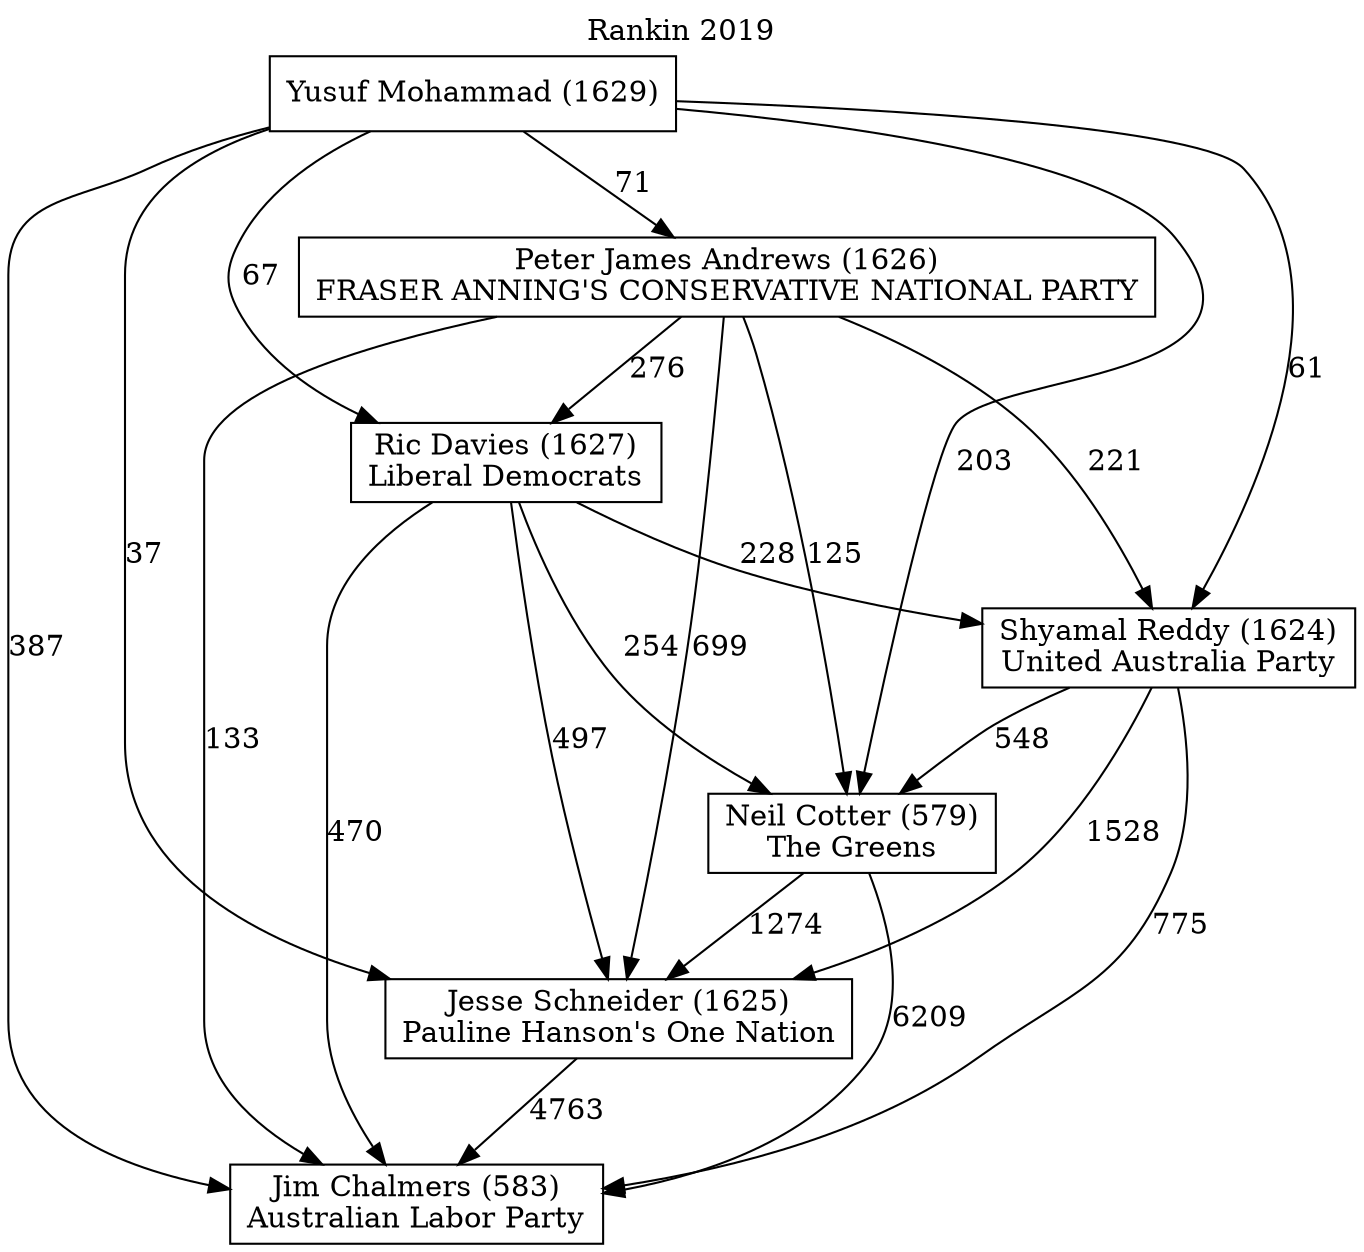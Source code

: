 // House preference flow
digraph "Jim Chalmers (583)_Rankin_2019" {
	graph [label="Rankin 2019" labelloc=t mclimit=10]
	node [shape=box]
	"Jim Chalmers (583)" [label="Jim Chalmers (583)
Australian Labor Party"]
	"Jesse Schneider (1625)" [label="Jesse Schneider (1625)
Pauline Hanson's One Nation"]
	"Neil Cotter (579)" [label="Neil Cotter (579)
The Greens"]
	"Shyamal Reddy (1624)" [label="Shyamal Reddy (1624)
United Australia Party"]
	"Ric Davies (1627)" [label="Ric Davies (1627)
Liberal Democrats"]
	"Peter James Andrews (1626)" [label="Peter James Andrews (1626)
FRASER ANNING'S CONSERVATIVE NATIONAL PARTY"]
	"Yusuf Mohammad (1629)" [label="Yusuf Mohammad (1629)
"]
	"Jesse Schneider (1625)" -> "Jim Chalmers (583)" [label=4763]
	"Neil Cotter (579)" -> "Jesse Schneider (1625)" [label=1274]
	"Shyamal Reddy (1624)" -> "Neil Cotter (579)" [label=548]
	"Ric Davies (1627)" -> "Shyamal Reddy (1624)" [label=228]
	"Peter James Andrews (1626)" -> "Ric Davies (1627)" [label=276]
	"Yusuf Mohammad (1629)" -> "Peter James Andrews (1626)" [label=71]
	"Neil Cotter (579)" -> "Jim Chalmers (583)" [label=6209]
	"Shyamal Reddy (1624)" -> "Jim Chalmers (583)" [label=775]
	"Ric Davies (1627)" -> "Jim Chalmers (583)" [label=470]
	"Peter James Andrews (1626)" -> "Jim Chalmers (583)" [label=133]
	"Yusuf Mohammad (1629)" -> "Jim Chalmers (583)" [label=387]
	"Yusuf Mohammad (1629)" -> "Ric Davies (1627)" [label=67]
	"Peter James Andrews (1626)" -> "Shyamal Reddy (1624)" [label=221]
	"Yusuf Mohammad (1629)" -> "Shyamal Reddy (1624)" [label=61]
	"Ric Davies (1627)" -> "Neil Cotter (579)" [label=254]
	"Peter James Andrews (1626)" -> "Neil Cotter (579)" [label=125]
	"Yusuf Mohammad (1629)" -> "Neil Cotter (579)" [label=203]
	"Shyamal Reddy (1624)" -> "Jesse Schneider (1625)" [label=1528]
	"Ric Davies (1627)" -> "Jesse Schneider (1625)" [label=497]
	"Peter James Andrews (1626)" -> "Jesse Schneider (1625)" [label=699]
	"Yusuf Mohammad (1629)" -> "Jesse Schneider (1625)" [label=37]
}
